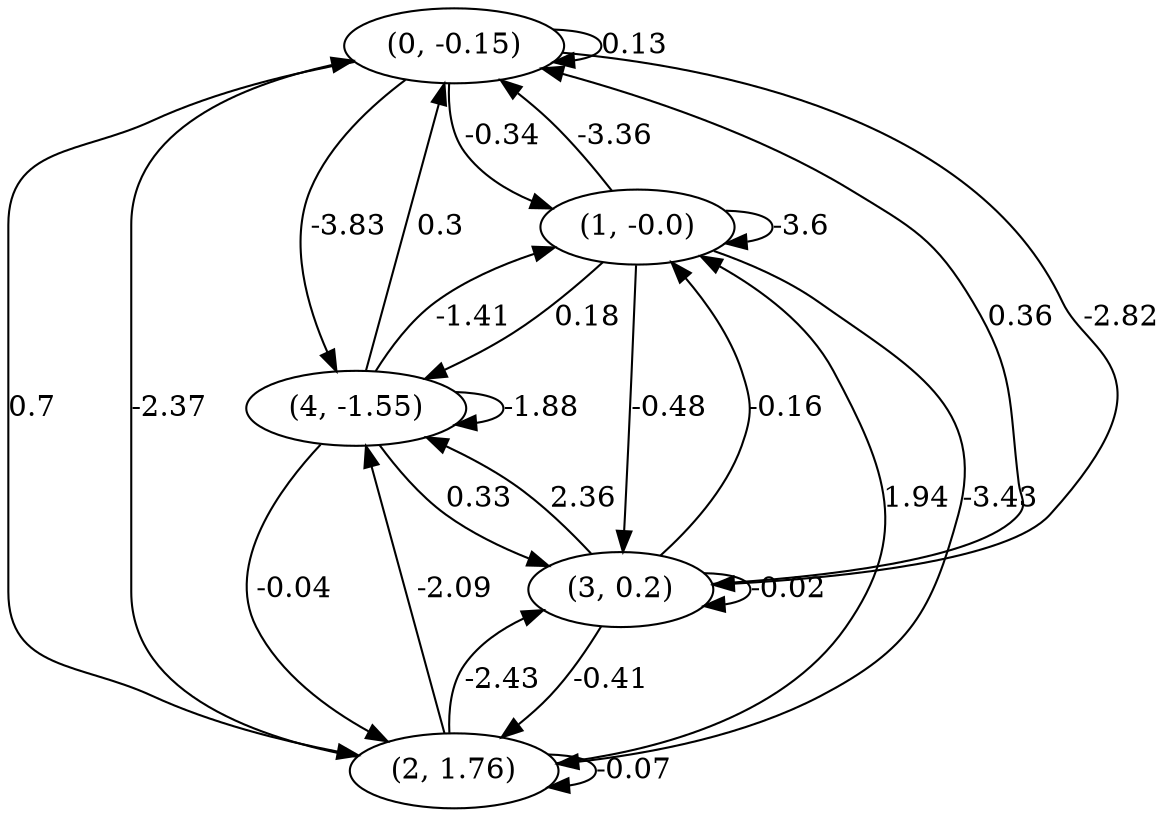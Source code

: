 digraph {
    0 [ label = "(0, -0.15)" ]
    1 [ label = "(1, -0.0)" ]
    2 [ label = "(2, 1.76)" ]
    3 [ label = "(3, 0.2)" ]
    4 [ label = "(4, -1.55)" ]
    0 -> 0 [ label = "0.13" ]
    1 -> 1 [ label = "-3.6" ]
    2 -> 2 [ label = "-0.07" ]
    3 -> 3 [ label = "-0.02" ]
    4 -> 4 [ label = "-1.88" ]
    1 -> 0 [ label = "-3.36" ]
    2 -> 0 [ label = "-2.37" ]
    3 -> 0 [ label = "0.36" ]
    4 -> 0 [ label = "0.3" ]
    0 -> 1 [ label = "-0.34" ]
    2 -> 1 [ label = "1.94" ]
    3 -> 1 [ label = "-0.16" ]
    4 -> 1 [ label = "-1.41" ]
    0 -> 2 [ label = "0.7" ]
    1 -> 2 [ label = "-3.43" ]
    3 -> 2 [ label = "-0.41" ]
    4 -> 2 [ label = "-0.04" ]
    0 -> 3 [ label = "-2.82" ]
    1 -> 3 [ label = "-0.48" ]
    2 -> 3 [ label = "-2.43" ]
    4 -> 3 [ label = "0.33" ]
    0 -> 4 [ label = "-3.83" ]
    1 -> 4 [ label = "0.18" ]
    2 -> 4 [ label = "-2.09" ]
    3 -> 4 [ label = "2.36" ]
}

